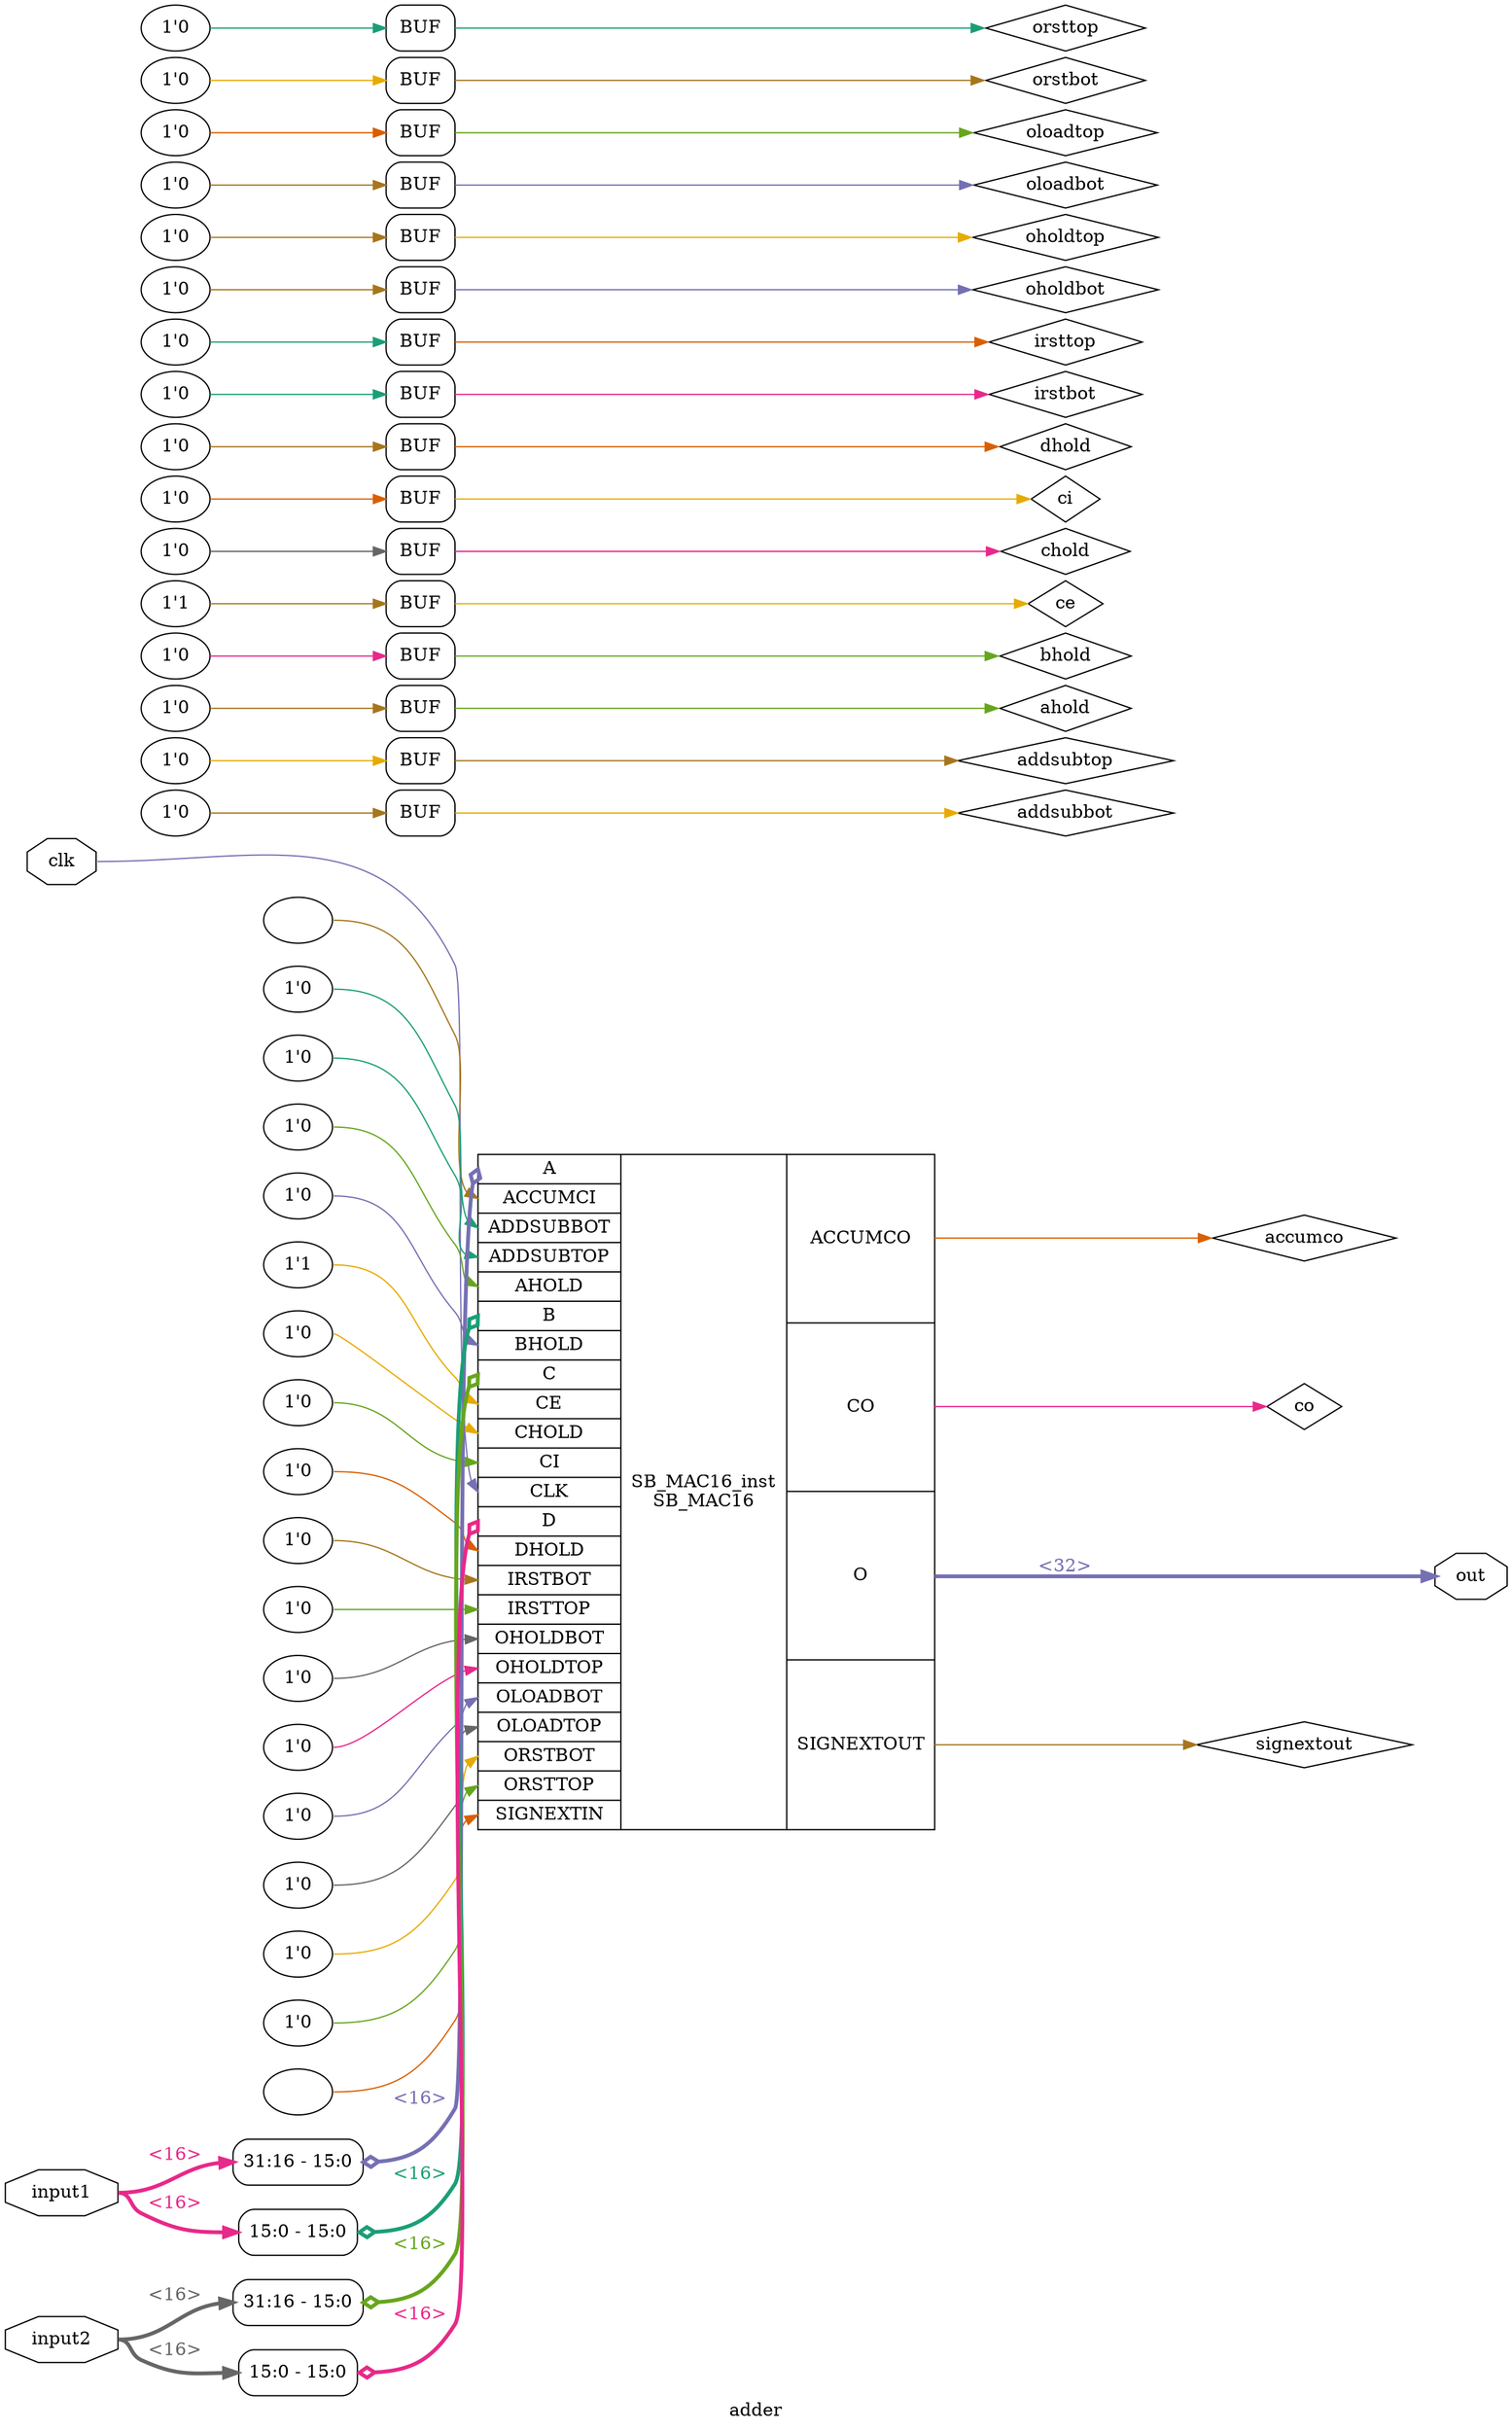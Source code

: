 digraph "adder" {
label="adder";
rankdir="LR";
remincross=true;
n1 [ shape=diamond, label="accumco", color="black", fontcolor="black" ];
n2 [ shape=diamond, label="addsubbot", color="black", fontcolor="black" ];
n3 [ shape=diamond, label="addsubtop", color="black", fontcolor="black" ];
n4 [ shape=diamond, label="ahold", color="black", fontcolor="black" ];
n5 [ shape=diamond, label="bhold", color="black", fontcolor="black" ];
n6 [ shape=diamond, label="ce", color="black", fontcolor="black" ];
n7 [ shape=diamond, label="chold", color="black", fontcolor="black" ];
n8 [ shape=diamond, label="ci", color="black", fontcolor="black" ];
n9 [ shape=octagon, label="clk", color="black", fontcolor="black" ];
n10 [ shape=diamond, label="co", color="black", fontcolor="black" ];
n11 [ shape=diamond, label="dhold", color="black", fontcolor="black" ];
n12 [ shape=octagon, label="input1", color="black", fontcolor="black" ];
n13 [ shape=octagon, label="input2", color="black", fontcolor="black" ];
n14 [ shape=diamond, label="irstbot", color="black", fontcolor="black" ];
n15 [ shape=diamond, label="irsttop", color="black", fontcolor="black" ];
n16 [ shape=diamond, label="oholdbot", color="black", fontcolor="black" ];
n17 [ shape=diamond, label="oholdtop", color="black", fontcolor="black" ];
n18 [ shape=diamond, label="oloadbot", color="black", fontcolor="black" ];
n19 [ shape=diamond, label="oloadtop", color="black", fontcolor="black" ];
n20 [ shape=diamond, label="orstbot", color="black", fontcolor="black" ];
n21 [ shape=diamond, label="orsttop", color="black", fontcolor="black" ];
n22 [ shape=octagon, label="out", color="black", fontcolor="black" ];
n23 [ shape=diamond, label="signextout", color="black", fontcolor="black" ];
{ rank="source"; n12; n13; n9;}
{ rank="sink"; n22;}
v1 [ label="" ];
v2 [ label="1'0" ];
v3 [ label="1'0" ];
v4 [ label="1'0" ];
v6 [ label="1'0" ];
v8 [ label="1'1" ];
v9 [ label="1'0" ];
v10 [ label="1'0" ];
v12 [ label="1'0" ];
v13 [ label="1'0" ];
v14 [ label="1'0" ];
v15 [ label="1'0" ];
v16 [ label="1'0" ];
v17 [ label="1'0" ];
v18 [ label="1'0" ];
v19 [ label="1'0" ];
v20 [ label="1'0" ];
v21 [ label="" ];
c51 [ shape=record, label="{{<p24> A|<p25> ACCUMCI|<p26> ADDSUBBOT|<p27> ADDSUBTOP|<p28> AHOLD|<p29> B|<p30> BHOLD|<p31> C|<p32> CE|<p33> CHOLD|<p34> CI|<p35> CLK|<p36> D|<p37> DHOLD|<p38> IRSTBOT|<p39> IRSTTOP|<p40> OHOLDBOT|<p41> OHOLDTOP|<p42> OLOADBOT|<p43> OLOADTOP|<p44> ORSTBOT|<p45> ORSTTOP|<p46> SIGNEXTIN}|SB_MAC16_inst\nSB_MAC16|{<p47> ACCUMCO|<p48> CO|<p49> O|<p50> SIGNEXTOUT}}" ];
x0 [ shape=record, style=rounded, label="<s0> 31:16 - 15:0 " ];
x0:e -> c51:p24:w [arrowhead=odiamond, arrowtail=odiamond, dir=both, colorscheme="dark28", color="3", fontcolor="3", style="setlinewidth(3)", label="<16>"];
x5 [ shape=record, style=rounded, label="<s0> 15:0 - 15:0 " ];
x5:e -> c51:p29:w [arrowhead=odiamond, arrowtail=odiamond, dir=both, colorscheme="dark28", color="1", fontcolor="1", style="setlinewidth(3)", label="<16>"];
x7 [ shape=record, style=rounded, label="<s0> 31:16 - 15:0 " ];
x7:e -> c51:p31:w [arrowhead=odiamond, arrowtail=odiamond, dir=both, colorscheme="dark28", color="5", fontcolor="5", style="setlinewidth(3)", label="<16>"];
x11 [ shape=record, style=rounded, label="<s0> 15:0 - 15:0 " ];
x11:e -> c51:p36:w [arrowhead=odiamond, arrowtail=odiamond, dir=both, colorscheme="dark28", color="4", fontcolor="4", style="setlinewidth(3)", label="<16>"];
v22 [ label="1'0" ];
x23 [shape=box, style=rounded, label="BUF"];
v24 [ label="1'0" ];
x25 [shape=box, style=rounded, label="BUF"];
v26 [ label="1'0" ];
x27 [shape=box, style=rounded, label="BUF"];
v28 [ label="1'0" ];
x29 [shape=box, style=rounded, label="BUF"];
v30 [ label="1'1" ];
x31 [shape=box, style=rounded, label="BUF"];
v32 [ label="1'0" ];
x33 [shape=box, style=rounded, label="BUF"];
v34 [ label="1'0" ];
x35 [shape=box, style=rounded, label="BUF"];
v36 [ label="1'0" ];
x37 [shape=box, style=rounded, label="BUF"];
v38 [ label="1'0" ];
x39 [shape=box, style=rounded, label="BUF"];
v40 [ label="1'0" ];
x41 [shape=box, style=rounded, label="BUF"];
v42 [ label="1'0" ];
x43 [shape=box, style=rounded, label="BUF"];
v44 [ label="1'0" ];
x45 [shape=box, style=rounded, label="BUF"];
v46 [ label="1'0" ];
x47 [shape=box, style=rounded, label="BUF"];
v48 [ label="1'0" ];
x49 [shape=box, style=rounded, label="BUF"];
v50 [ label="1'0" ];
x51 [shape=box, style=rounded, label="BUF"];
v52 [ label="1'0" ];
x53 [shape=box, style=rounded, label="BUF"];
c51:p47:e -> n1:w [colorscheme="dark28", color="2", fontcolor="2", label=""];
c51:p48:e -> n10:w [colorscheme="dark28", color="4", fontcolor="4", label=""];
x37:e:e -> n11:w [colorscheme="dark28", color="2", fontcolor="2", label=""];
n12:e -> x0:s0:w [colorscheme="dark28", color="4", fontcolor="4", style="setlinewidth(3)", label="<16>"];
n12:e -> x5:s0:w [colorscheme="dark28", color="4", fontcolor="4", style="setlinewidth(3)", label="<16>"];
n13:e -> x11:s0:w [colorscheme="dark28", color="8", fontcolor="8", style="setlinewidth(3)", label="<16>"];
n13:e -> x7:s0:w [colorscheme="dark28", color="8", fontcolor="8", style="setlinewidth(3)", label="<16>"];
x39:e:e -> n14:w [colorscheme="dark28", color="4", fontcolor="4", label=""];
x41:e:e -> n15:w [colorscheme="dark28", color="2", fontcolor="2", label=""];
x43:e:e -> n16:w [colorscheme="dark28", color="3", fontcolor="3", label=""];
x45:e:e -> n17:w [colorscheme="dark28", color="6", fontcolor="6", label=""];
x47:e:e -> n18:w [colorscheme="dark28", color="3", fontcolor="3", label=""];
x49:e:e -> n19:w [colorscheme="dark28", color="5", fontcolor="5", label=""];
x23:e:e -> n2:w [colorscheme="dark28", color="6", fontcolor="6", label=""];
x51:e:e -> n20:w [colorscheme="dark28", color="7", fontcolor="7", label=""];
x53:e:e -> n21:w [colorscheme="dark28", color="1", fontcolor="1", label=""];
c51:p49:e -> n22:w [colorscheme="dark28", color="3", fontcolor="3", style="setlinewidth(3)", label="<32>"];
c51:p50:e -> n23:w [colorscheme="dark28", color="7", fontcolor="7", label=""];
x25:e:e -> n3:w [colorscheme="dark28", color="7", fontcolor="7", label=""];
x27:e:e -> n4:w [colorscheme="dark28", color="5", fontcolor="5", label=""];
x29:e:e -> n5:w [colorscheme="dark28", color="5", fontcolor="5", label=""];
x31:e:e -> n6:w [colorscheme="dark28", color="6", fontcolor="6", label=""];
x33:e:e -> n7:w [colorscheme="dark28", color="4", fontcolor="4", label=""];
x35:e:e -> n8:w [colorscheme="dark28", color="6", fontcolor="6", label=""];
n9:e -> c51:p35:w [colorscheme="dark28", color="3", fontcolor="3", label=""];
v1:e -> c51:p25:w [colorscheme="dark28", color="7", fontcolor="7", label=""];
v10:e -> c51:p34:w [colorscheme="dark28", color="5", fontcolor="5", label=""];
v12:e -> c51:p37:w [colorscheme="dark28", color="2", fontcolor="2", label=""];
v13:e -> c51:p38:w [colorscheme="dark28", color="7", fontcolor="7", label=""];
v14:e -> c51:p39:w [colorscheme="dark28", color="5", fontcolor="5", label=""];
v15:e -> c51:p40:w [colorscheme="dark28", color="8", fontcolor="8", label=""];
v16:e -> c51:p41:w [colorscheme="dark28", color="4", fontcolor="4", label=""];
v17:e -> c51:p42:w [colorscheme="dark28", color="3", fontcolor="3", label=""];
v18:e -> c51:p43:w [colorscheme="dark28", color="8", fontcolor="8", label=""];
v19:e -> c51:p44:w [colorscheme="dark28", color="6", fontcolor="6", label=""];
v2:e -> c51:p26:w [colorscheme="dark28", color="1", fontcolor="1", label=""];
v20:e -> c51:p45:w [colorscheme="dark28", color="5", fontcolor="5", label=""];
v21:e -> c51:p46:w [colorscheme="dark28", color="2", fontcolor="2", label=""];
v22:e -> x23:w:w [colorscheme="dark28", color="7", fontcolor="7", label=""];
v24:e -> x25:w:w [colorscheme="dark28", color="6", fontcolor="6", label=""];
v26:e -> x27:w:w [colorscheme="dark28", color="7", fontcolor="7", label=""];
v28:e -> x29:w:w [colorscheme="dark28", color="4", fontcolor="4", label=""];
v3:e -> c51:p27:w [colorscheme="dark28", color="1", fontcolor="1", label=""];
v30:e -> x31:w:w [colorscheme="dark28", color="7", fontcolor="7", label=""];
v32:e -> x33:w:w [colorscheme="dark28", color="8", fontcolor="8", label=""];
v34:e -> x35:w:w [colorscheme="dark28", color="2", fontcolor="2", label=""];
v36:e -> x37:w:w [colorscheme="dark28", color="7", fontcolor="7", label=""];
v38:e -> x39:w:w [colorscheme="dark28", color="1", fontcolor="1", label=""];
v4:e -> c51:p28:w [colorscheme="dark28", color="5", fontcolor="5", label=""];
v40:e -> x41:w:w [colorscheme="dark28", color="1", fontcolor="1", label=""];
v42:e -> x43:w:w [colorscheme="dark28", color="7", fontcolor="7", label=""];
v44:e -> x45:w:w [colorscheme="dark28", color="7", fontcolor="7", label=""];
v46:e -> x47:w:w [colorscheme="dark28", color="7", fontcolor="7", label=""];
v48:e -> x49:w:w [colorscheme="dark28", color="2", fontcolor="2", label=""];
v50:e -> x51:w:w [colorscheme="dark28", color="6", fontcolor="6", label=""];
v52:e -> x53:w:w [colorscheme="dark28", color="1", fontcolor="1", label=""];
v6:e -> c51:p30:w [colorscheme="dark28", color="3", fontcolor="3", label=""];
v8:e -> c51:p32:w [colorscheme="dark28", color="6", fontcolor="6", label=""];
v9:e -> c51:p33:w [colorscheme="dark28", color="6", fontcolor="6", label=""];
}
